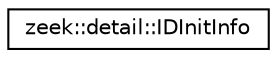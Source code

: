 digraph "Graphical Class Hierarchy"
{
 // LATEX_PDF_SIZE
  edge [fontname="Helvetica",fontsize="10",labelfontname="Helvetica",labelfontsize="10"];
  node [fontname="Helvetica",fontsize="10",shape=record];
  rankdir="LR";
  Node0 [label="zeek::detail::IDInitInfo",height=0.2,width=0.4,color="black", fillcolor="white", style="filled",URL="$d0/df2/classzeek_1_1detail_1_1IDInitInfo.html",tooltip=" "];
}

